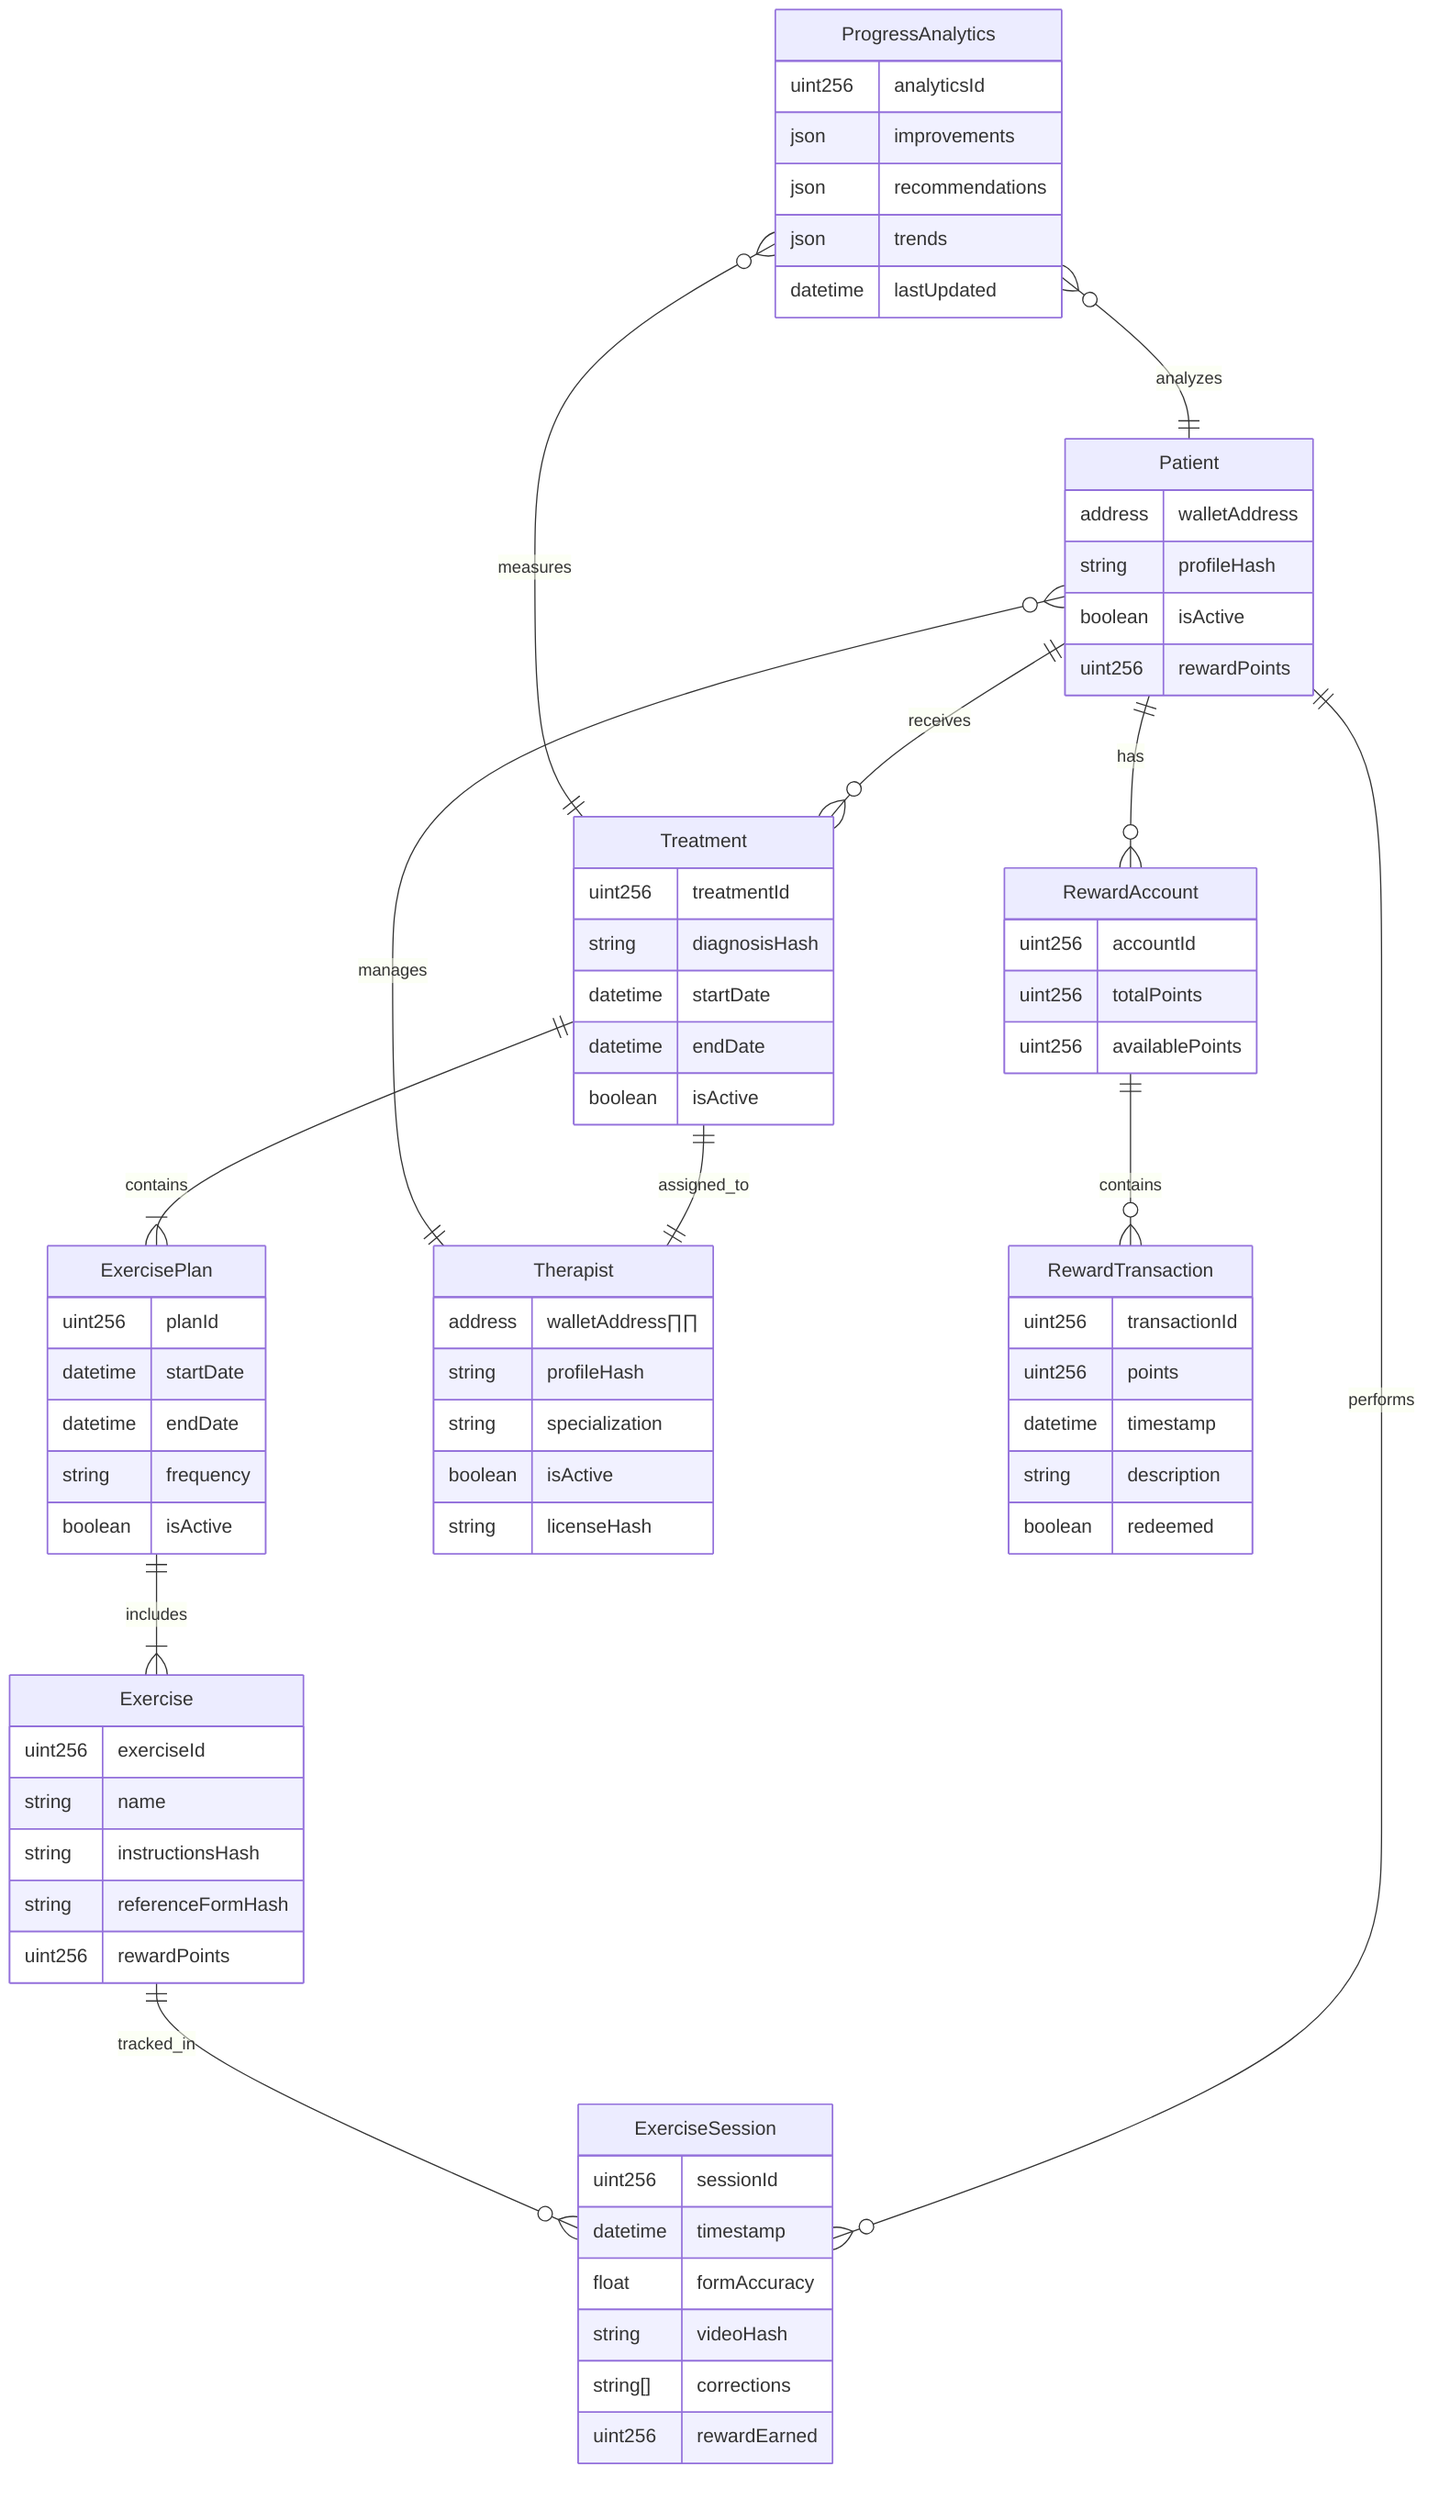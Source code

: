 erDiagram
    Patient ||--o{ Treatment : "receives"
    Patient ||--o{ RewardAccount : "has"
    Patient ||--o{ ExerciseSession : "performs"
    Patient {
        address walletAddress
        string profileHash
        boolean isActive
        uint256 rewardPoints
    }

    Treatment ||--|{ ExercisePlan : "contains"
    Treatment ||--|| Therapist : "assigned_to"
    Treatment {
        uint256 treatmentId
        string diagnosisHash
        datetime startDate
        datetime endDate
        boolean isActive
    }

    Therapist ||--o{ Patient : "manages"
    Therapist {
        address walletAddress∏∏
        string profileHash
        string specialization
        boolean isActive
        string licenseHash
    }

    ExercisePlan ||--|{ Exercise : "includes"
    ExercisePlan {
        uint256 planId
        datetime startDate
        datetime endDate
        string frequency
        boolean isActive
    }

    Exercise ||--o{ ExerciseSession : "tracked_in"
    Exercise {
        uint256 exerciseId
        string name
        string instructionsHash
        string referenceFormHash
        uint256 rewardPoints
    }

    ExerciseSession {
        uint256 sessionId
        datetime timestamp
        float formAccuracy
        string videoHash
        string[] corrections
        uint256 rewardEarned
    }

    RewardAccount ||--o{ RewardTransaction : "contains"
    RewardAccount {
        uint256 accountId
        uint256 totalPoints
        uint256 availablePoints
    }

    RewardTransaction {
        uint256 transactionId
        uint256 points
        datetime timestamp
        string description
        boolean redeemed
    }

    ProgressAnalytics }o--|| Patient : "analyzes"
    ProgressAnalytics }o--|| Treatment : "measures"
    ProgressAnalytics {
        uint256 analyticsId
        json improvements
        json recommendations
        json trends
        datetime lastUpdated
    }